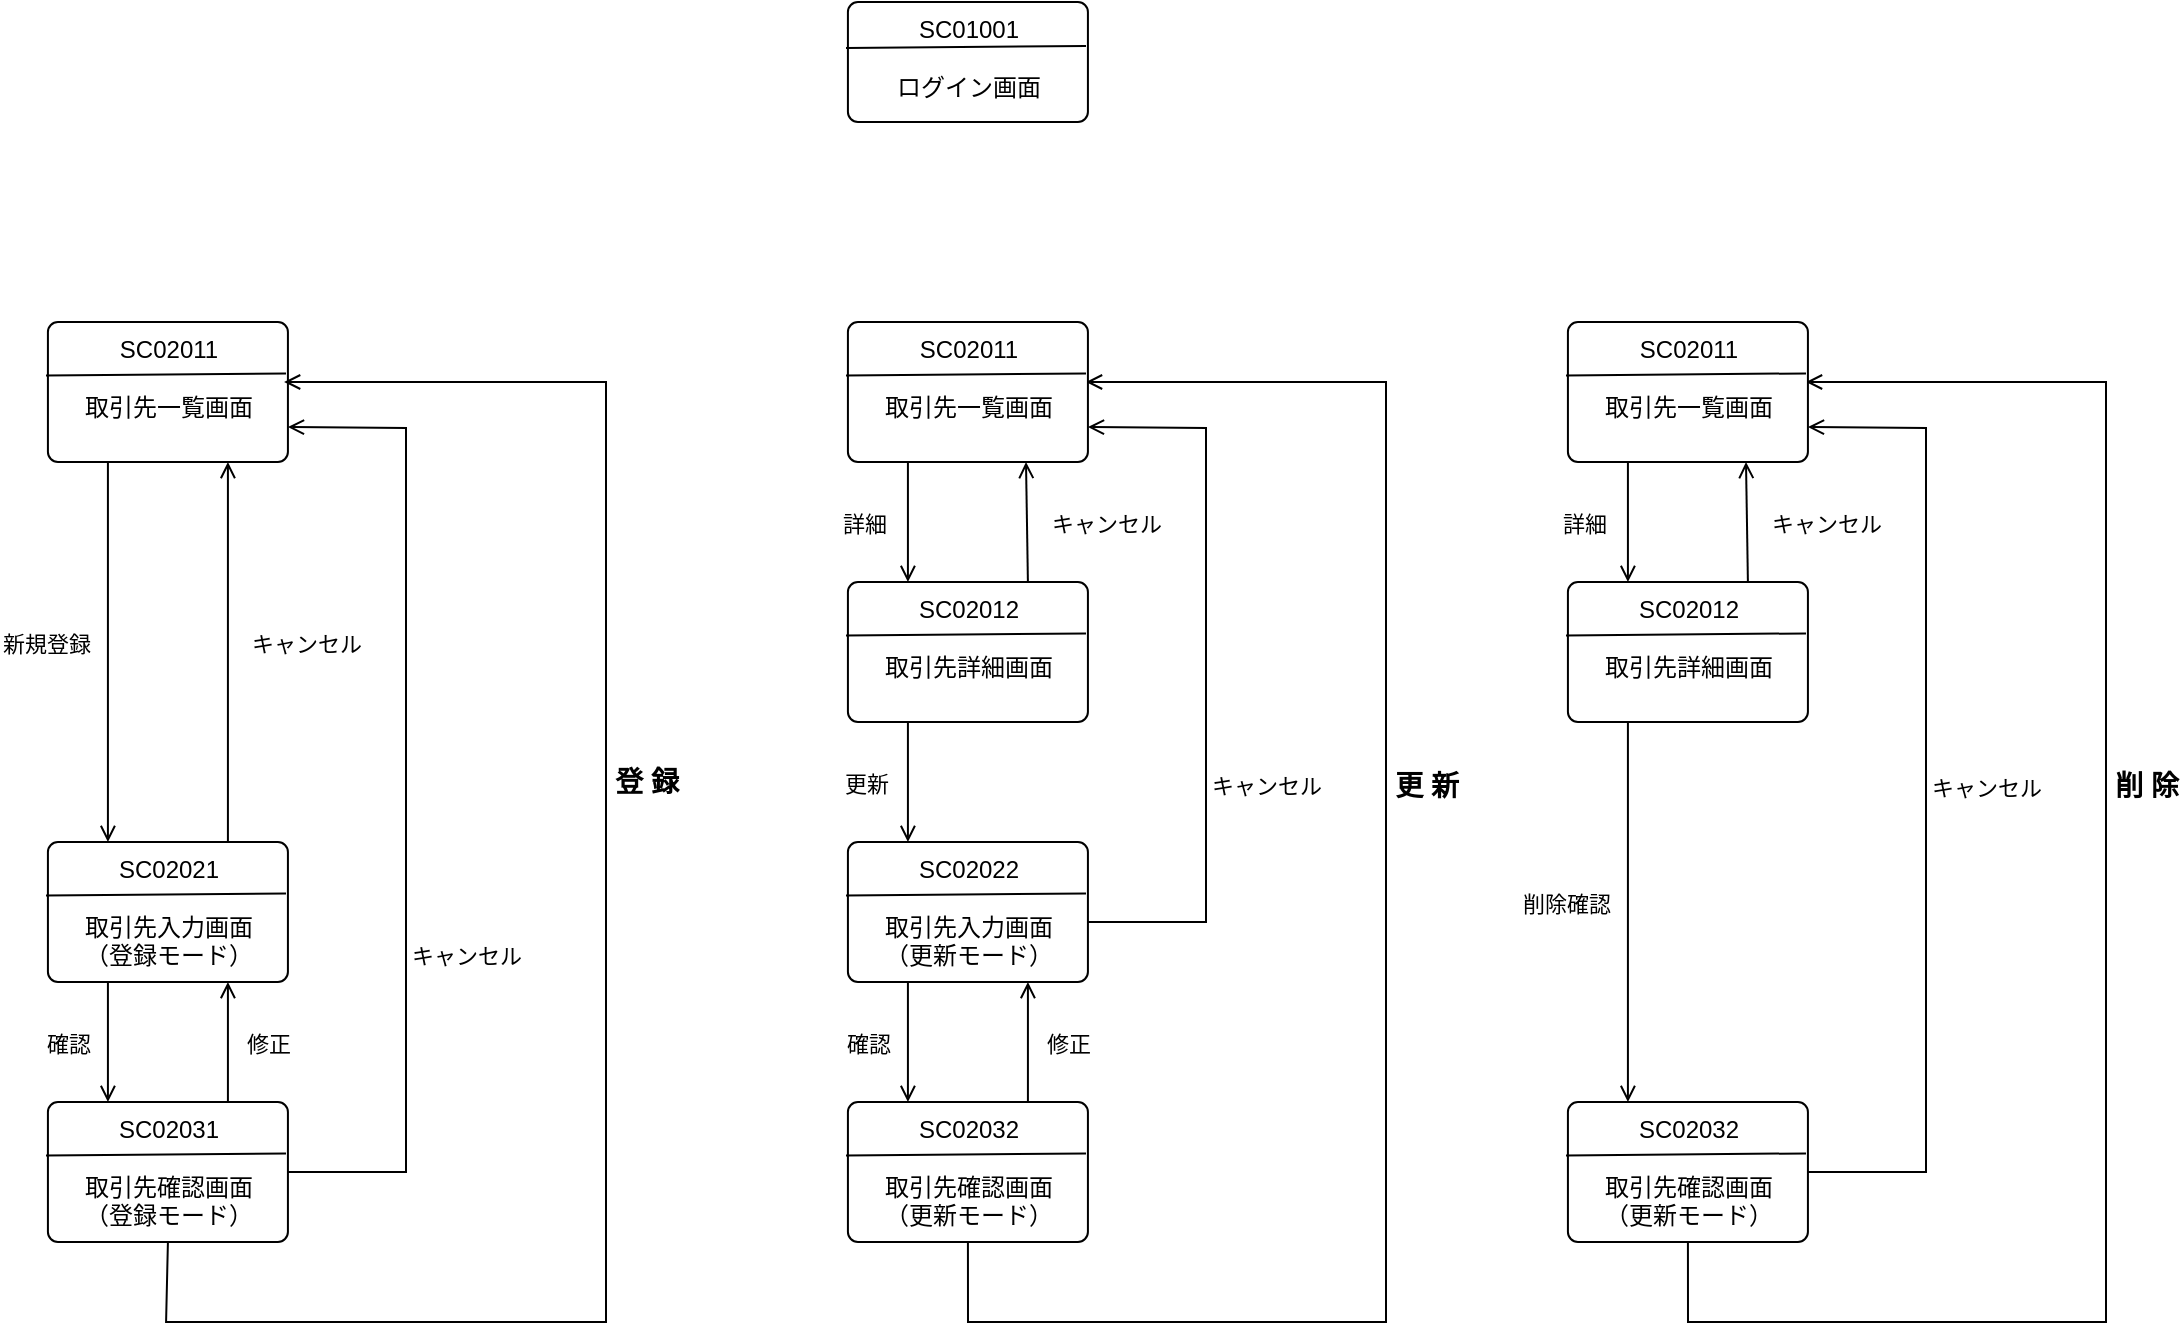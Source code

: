 <mxfile version="19.0.3" type="device"><diagram id="TQTyM2QLJ7rGSNO1xiFE" name="ページ1"><mxGraphModel dx="1422" dy="865" grid="1" gridSize="10" guides="1" tooltips="1" connect="1" arrows="1" fold="1" page="1" pageScale="1" pageWidth="1169" pageHeight="827" math="0" shadow="0"><root><mxCell id="0"/><mxCell id="1" parent="0"/><mxCell id="pgs41w67-Y9eBBcri_Sg-5" value="SC01001&lt;br&gt;&lt;br&gt;ログイン画面" style="html=1;align=center;verticalAlign=top;rounded=1;absoluteArcSize=1;arcSize=10;dashed=0;" parent="1" vertex="1"><mxGeometry x="480.96" y="60" width="120" height="60" as="geometry"/></mxCell><mxCell id="pgs41w67-Y9eBBcri_Sg-6" value="" style="endArrow=none;html=1;rounded=0;exitX=-0.008;exitY=0.383;exitDx=0;exitDy=0;entryX=0.992;entryY=0.367;entryDx=0;entryDy=0;exitPerimeter=0;entryPerimeter=0;" parent="1" source="pgs41w67-Y9eBBcri_Sg-5" target="pgs41w67-Y9eBBcri_Sg-5" edge="1"><mxGeometry width="50" height="50" relative="1" as="geometry"><mxPoint x="500" y="340" as="sourcePoint"/><mxPoint x="550" y="290" as="targetPoint"/></mxGeometry></mxCell><mxCell id="pgs41w67-Y9eBBcri_Sg-20" value="" style="group" parent="1" vertex="1" connectable="0"><mxGeometry x="80.96" y="610" width="120" height="70" as="geometry"/></mxCell><mxCell id="pgs41w67-Y9eBBcri_Sg-21" value="SC02031&lt;br&gt;&lt;br&gt;取引先確認画面&lt;br&gt;（登録モード）" style="html=1;align=center;verticalAlign=top;rounded=1;absoluteArcSize=1;arcSize=10;dashed=0;" parent="pgs41w67-Y9eBBcri_Sg-20" vertex="1"><mxGeometry width="120" height="70" as="geometry"/></mxCell><mxCell id="pgs41w67-Y9eBBcri_Sg-22" value="" style="endArrow=none;html=1;rounded=0;exitX=-0.008;exitY=0.383;exitDx=0;exitDy=0;entryX=0.992;entryY=0.367;entryDx=0;entryDy=0;exitPerimeter=0;entryPerimeter=0;" parent="pgs41w67-Y9eBBcri_Sg-20" source="pgs41w67-Y9eBBcri_Sg-21" target="pgs41w67-Y9eBBcri_Sg-21" edge="1"><mxGeometry width="50" height="50" relative="1" as="geometry"><mxPoint x="270" y="210.0" as="sourcePoint"/><mxPoint x="320" y="151.667" as="targetPoint"/></mxGeometry></mxCell><mxCell id="pgs41w67-Y9eBBcri_Sg-18" value="SC02021&lt;br&gt;&lt;br&gt;取引先入力画面&lt;br&gt;（登録モード）" style="html=1;align=center;verticalAlign=top;rounded=1;absoluteArcSize=1;arcSize=10;dashed=0;" parent="1" vertex="1"><mxGeometry x="80.96" y="480" width="120" height="70" as="geometry"/></mxCell><mxCell id="pgs41w67-Y9eBBcri_Sg-19" value="" style="endArrow=none;html=1;rounded=0;exitX=-0.008;exitY=0.383;exitDx=0;exitDy=0;entryX=0.992;entryY=0.367;entryDx=0;entryDy=0;exitPerimeter=0;entryPerimeter=0;" parent="1" source="pgs41w67-Y9eBBcri_Sg-18" target="pgs41w67-Y9eBBcri_Sg-18" edge="1"><mxGeometry width="50" height="50" relative="1" as="geometry"><mxPoint x="380.96" y="680" as="sourcePoint"/><mxPoint x="430.96" y="621.667" as="targetPoint"/></mxGeometry></mxCell><mxCell id="pgs41w67-Y9eBBcri_Sg-25" value="" style="group" parent="1" vertex="1" connectable="0"><mxGeometry x="80.96" y="220" width="120" height="70" as="geometry"/></mxCell><mxCell id="pgs41w67-Y9eBBcri_Sg-26" value="SC02011&lt;br&gt;&lt;br&gt;取引先一覧画面" style="html=1;align=center;verticalAlign=top;rounded=1;absoluteArcSize=1;arcSize=10;dashed=0;" parent="pgs41w67-Y9eBBcri_Sg-25" vertex="1"><mxGeometry width="120" height="70" as="geometry"/></mxCell><mxCell id="pgs41w67-Y9eBBcri_Sg-27" value="" style="endArrow=none;html=1;rounded=0;exitX=-0.008;exitY=0.383;exitDx=0;exitDy=0;entryX=0.992;entryY=0.367;entryDx=0;entryDy=0;exitPerimeter=0;entryPerimeter=0;" parent="pgs41w67-Y9eBBcri_Sg-25" source="pgs41w67-Y9eBBcri_Sg-26" target="pgs41w67-Y9eBBcri_Sg-26" edge="1"><mxGeometry width="50" height="50" relative="1" as="geometry"><mxPoint x="270" y="210.0" as="sourcePoint"/><mxPoint x="320" y="151.667" as="targetPoint"/></mxGeometry></mxCell><mxCell id="pgs41w67-Y9eBBcri_Sg-43" value="新規登録" style="html=1;verticalAlign=bottom;labelBackgroundColor=none;endArrow=open;endFill=0;rounded=0;exitX=0.25;exitY=1;exitDx=0;exitDy=0;entryX=0.25;entryY=0;entryDx=0;entryDy=0;" parent="1" source="pgs41w67-Y9eBBcri_Sg-26" target="pgs41w67-Y9eBBcri_Sg-18" edge="1"><mxGeometry x="0.053" y="-31" width="160" relative="1" as="geometry"><mxPoint x="340.96" y="480" as="sourcePoint"/><mxPoint x="500.96" y="480" as="targetPoint"/><mxPoint as="offset"/></mxGeometry></mxCell><mxCell id="pgs41w67-Y9eBBcri_Sg-44" value="キャンセル" style="html=1;verticalAlign=bottom;labelBackgroundColor=none;endArrow=open;endFill=0;rounded=0;exitX=0.75;exitY=0;exitDx=0;exitDy=0;entryX=0.75;entryY=1;entryDx=0;entryDy=0;" parent="1" source="pgs41w67-Y9eBBcri_Sg-18" target="pgs41w67-Y9eBBcri_Sg-26" edge="1"><mxGeometry x="-0.053" y="-39" width="160" relative="1" as="geometry"><mxPoint x="120.96" y="430" as="sourcePoint"/><mxPoint x="180.96" y="420" as="targetPoint"/><mxPoint as="offset"/></mxGeometry></mxCell><mxCell id="pgs41w67-Y9eBBcri_Sg-45" value="確認" style="html=1;verticalAlign=bottom;labelBackgroundColor=none;endArrow=open;endFill=0;rounded=0;exitX=0.25;exitY=1;exitDx=0;exitDy=0;entryX=0.25;entryY=0;entryDx=0;entryDy=0;" parent="1" source="pgs41w67-Y9eBBcri_Sg-18" target="pgs41w67-Y9eBBcri_Sg-21" edge="1"><mxGeometry x="0.333" y="-20" width="160" relative="1" as="geometry"><mxPoint x="120.96" y="498" as="sourcePoint"/><mxPoint x="120.96" y="558" as="targetPoint"/><mxPoint as="offset"/></mxGeometry></mxCell><mxCell id="pgs41w67-Y9eBBcri_Sg-46" value="修正" style="html=1;verticalAlign=bottom;labelBackgroundColor=none;endArrow=open;endFill=0;rounded=0;entryX=0.75;entryY=1;entryDx=0;entryDy=0;exitX=0.75;exitY=0;exitDx=0;exitDy=0;" parent="1" source="pgs41w67-Y9eBBcri_Sg-21" target="pgs41w67-Y9eBBcri_Sg-18" edge="1"><mxGeometry x="-0.333" y="-20" width="160" relative="1" as="geometry"><mxPoint x="190.96" y="600" as="sourcePoint"/><mxPoint x="230.96" y="550" as="targetPoint"/><mxPoint as="offset"/></mxGeometry></mxCell><mxCell id="pgs41w67-Y9eBBcri_Sg-48" value="" style="group" parent="1" vertex="1" connectable="0"><mxGeometry x="480.96" y="610" width="120" height="70" as="geometry"/></mxCell><mxCell id="pgs41w67-Y9eBBcri_Sg-49" value="SC02032&lt;br&gt;&lt;br&gt;取引先確認画面&lt;br&gt;（更新モード）" style="html=1;align=center;verticalAlign=top;rounded=1;absoluteArcSize=1;arcSize=10;dashed=0;" parent="pgs41w67-Y9eBBcri_Sg-48" vertex="1"><mxGeometry width="120" height="70" as="geometry"/></mxCell><mxCell id="pgs41w67-Y9eBBcri_Sg-50" value="" style="endArrow=none;html=1;rounded=0;exitX=-0.008;exitY=0.383;exitDx=0;exitDy=0;entryX=0.992;entryY=0.367;entryDx=0;entryDy=0;exitPerimeter=0;entryPerimeter=0;" parent="pgs41w67-Y9eBBcri_Sg-48" source="pgs41w67-Y9eBBcri_Sg-49" target="pgs41w67-Y9eBBcri_Sg-49" edge="1"><mxGeometry width="50" height="50" relative="1" as="geometry"><mxPoint x="270" y="210.0" as="sourcePoint"/><mxPoint x="320" y="151.667" as="targetPoint"/></mxGeometry></mxCell><mxCell id="pgs41w67-Y9eBBcri_Sg-51" value="SC02022&lt;br&gt;&lt;br&gt;取引先入力画面&lt;br&gt;（更新モード）" style="html=1;align=center;verticalAlign=top;rounded=1;absoluteArcSize=1;arcSize=10;dashed=0;" parent="1" vertex="1"><mxGeometry x="480.96" y="480" width="120" height="70" as="geometry"/></mxCell><mxCell id="pgs41w67-Y9eBBcri_Sg-52" value="" style="endArrow=none;html=1;rounded=0;exitX=-0.008;exitY=0.383;exitDx=0;exitDy=0;entryX=0.992;entryY=0.367;entryDx=0;entryDy=0;exitPerimeter=0;entryPerimeter=0;" parent="1" source="pgs41w67-Y9eBBcri_Sg-51" target="pgs41w67-Y9eBBcri_Sg-51" edge="1"><mxGeometry width="50" height="50" relative="1" as="geometry"><mxPoint x="780.96" y="680" as="sourcePoint"/><mxPoint x="830.96" y="621.667" as="targetPoint"/></mxGeometry></mxCell><mxCell id="pgs41w67-Y9eBBcri_Sg-53" value="" style="group" parent="1" vertex="1" connectable="0"><mxGeometry x="480.96" y="350" width="120" height="70" as="geometry"/></mxCell><mxCell id="pgs41w67-Y9eBBcri_Sg-54" value="SC02012&lt;br&gt;&lt;br&gt;取引先詳細画面" style="html=1;align=center;verticalAlign=top;rounded=1;absoluteArcSize=1;arcSize=10;dashed=0;" parent="pgs41w67-Y9eBBcri_Sg-53" vertex="1"><mxGeometry width="120" height="70" as="geometry"/></mxCell><mxCell id="pgs41w67-Y9eBBcri_Sg-55" value="" style="endArrow=none;html=1;rounded=0;exitX=-0.008;exitY=0.383;exitDx=0;exitDy=0;entryX=0.992;entryY=0.367;entryDx=0;entryDy=0;exitPerimeter=0;entryPerimeter=0;" parent="pgs41w67-Y9eBBcri_Sg-53" source="pgs41w67-Y9eBBcri_Sg-54" target="pgs41w67-Y9eBBcri_Sg-54" edge="1"><mxGeometry width="50" height="50" relative="1" as="geometry"><mxPoint x="270" y="210.0" as="sourcePoint"/><mxPoint x="320" y="151.667" as="targetPoint"/></mxGeometry></mxCell><mxCell id="pgs41w67-Y9eBBcri_Sg-56" value="更新" style="html=1;verticalAlign=bottom;labelBackgroundColor=none;endArrow=open;endFill=0;rounded=0;exitX=0.25;exitY=1;exitDx=0;exitDy=0;entryX=0.25;entryY=0;entryDx=0;entryDy=0;" parent="1" source="pgs41w67-Y9eBBcri_Sg-54" target="pgs41w67-Y9eBBcri_Sg-51" edge="1"><mxGeometry x="0.333" y="-21" width="160" relative="1" as="geometry"><mxPoint x="740.96" y="480" as="sourcePoint"/><mxPoint x="900.96" y="480" as="targetPoint"/><mxPoint as="offset"/></mxGeometry></mxCell><mxCell id="pgs41w67-Y9eBBcri_Sg-57" value="キャンセル" style="html=1;verticalAlign=bottom;labelBackgroundColor=none;endArrow=open;endFill=0;rounded=0;entryX=1;entryY=0.75;entryDx=0;entryDy=0;" parent="1" target="pgs41w67-Y9eBBcri_Sg-62" edge="1"><mxGeometry x="-0.353" y="-30" width="160" relative="1" as="geometry"><mxPoint x="601" y="520" as="sourcePoint"/><mxPoint x="610" y="270" as="targetPoint"/><mxPoint as="offset"/><Array as="points"><mxPoint x="660" y="520"/><mxPoint x="660" y="400"/><mxPoint x="660" y="273"/></Array></mxGeometry></mxCell><mxCell id="pgs41w67-Y9eBBcri_Sg-58" value="確認" style="html=1;verticalAlign=bottom;labelBackgroundColor=none;endArrow=open;endFill=0;rounded=0;exitX=0.25;exitY=1;exitDx=0;exitDy=0;entryX=0.25;entryY=0;entryDx=0;entryDy=0;" parent="1" source="pgs41w67-Y9eBBcri_Sg-51" target="pgs41w67-Y9eBBcri_Sg-49" edge="1"><mxGeometry x="0.333" y="-20" width="160" relative="1" as="geometry"><mxPoint x="520.96" y="498" as="sourcePoint"/><mxPoint x="520.96" y="558" as="targetPoint"/><mxPoint as="offset"/></mxGeometry></mxCell><mxCell id="pgs41w67-Y9eBBcri_Sg-59" value="修正" style="html=1;verticalAlign=bottom;labelBackgroundColor=none;endArrow=open;endFill=0;rounded=0;entryX=0.75;entryY=1;entryDx=0;entryDy=0;exitX=0.75;exitY=0;exitDx=0;exitDy=0;" parent="1" source="pgs41w67-Y9eBBcri_Sg-49" target="pgs41w67-Y9eBBcri_Sg-51" edge="1"><mxGeometry x="-0.333" y="-20" width="160" relative="1" as="geometry"><mxPoint x="590.96" y="600" as="sourcePoint"/><mxPoint x="630.96" y="550" as="targetPoint"/><mxPoint as="offset"/></mxGeometry></mxCell><mxCell id="pgs41w67-Y9eBBcri_Sg-60" value="&lt;font style=&quot;font-size: 14px;&quot;&gt;&lt;b&gt;更 新&lt;/b&gt;&lt;/font&gt;" style="html=1;verticalAlign=bottom;labelBackgroundColor=none;endArrow=open;endFill=0;rounded=0;exitX=0.5;exitY=1;exitDx=0;exitDy=0;" parent="1" source="pgs41w67-Y9eBBcri_Sg-49" edge="1"><mxGeometry x="0.165" y="-20" width="160" relative="1" as="geometry"><mxPoint x="550.96" y="700" as="sourcePoint"/><mxPoint x="600" y="250" as="targetPoint"/><mxPoint as="offset"/><Array as="points"><mxPoint x="541" y="720"/><mxPoint x="750" y="720"/><mxPoint x="750" y="490"/><mxPoint x="750" y="250"/></Array></mxGeometry></mxCell><mxCell id="pgs41w67-Y9eBBcri_Sg-61" value="" style="group" parent="1" vertex="1" connectable="0"><mxGeometry x="480.96" y="220" width="120" height="70" as="geometry"/></mxCell><mxCell id="pgs41w67-Y9eBBcri_Sg-62" value="SC02011&lt;br&gt;&lt;br&gt;取引先一覧画面" style="html=1;align=center;verticalAlign=top;rounded=1;absoluteArcSize=1;arcSize=10;dashed=0;" parent="pgs41w67-Y9eBBcri_Sg-61" vertex="1"><mxGeometry width="120" height="70" as="geometry"/></mxCell><mxCell id="pgs41w67-Y9eBBcri_Sg-63" value="" style="endArrow=none;html=1;rounded=0;exitX=-0.008;exitY=0.383;exitDx=0;exitDy=0;entryX=0.992;entryY=0.367;entryDx=0;entryDy=0;exitPerimeter=0;entryPerimeter=0;" parent="pgs41w67-Y9eBBcri_Sg-61" source="pgs41w67-Y9eBBcri_Sg-62" target="pgs41w67-Y9eBBcri_Sg-62" edge="1"><mxGeometry width="50" height="50" relative="1" as="geometry"><mxPoint x="270" y="210.0" as="sourcePoint"/><mxPoint x="320" y="151.667" as="targetPoint"/></mxGeometry></mxCell><mxCell id="pgs41w67-Y9eBBcri_Sg-64" value="詳細" style="html=1;verticalAlign=bottom;labelBackgroundColor=none;endArrow=open;endFill=0;rounded=0;exitX=0.25;exitY=1;exitDx=0;exitDy=0;entryX=0.25;entryY=0;entryDx=0;entryDy=0;" parent="1" source="pgs41w67-Y9eBBcri_Sg-62" target="pgs41w67-Y9eBBcri_Sg-54" edge="1"><mxGeometry x="0.333" y="-22" width="160" relative="1" as="geometry"><mxPoint x="500" y="320" as="sourcePoint"/><mxPoint x="502" y="350" as="targetPoint"/><mxPoint as="offset"/></mxGeometry></mxCell><mxCell id="pgs41w67-Y9eBBcri_Sg-65" value="キャンセル" style="html=1;verticalAlign=bottom;labelBackgroundColor=none;endArrow=open;endFill=0;rounded=0;exitX=0.75;exitY=0;exitDx=0;exitDy=0;" parent="1" source="pgs41w67-Y9eBBcri_Sg-54" edge="1"><mxGeometry x="-0.354" y="-39" width="160" relative="1" as="geometry"><mxPoint x="580.96" y="490" as="sourcePoint"/><mxPoint x="570" y="290" as="targetPoint"/><mxPoint as="offset"/></mxGeometry></mxCell><mxCell id="pgs41w67-Y9eBBcri_Sg-84" value="" style="group" parent="1" vertex="1" connectable="0"><mxGeometry x="840.96" y="610" width="120" height="70" as="geometry"/></mxCell><mxCell id="pgs41w67-Y9eBBcri_Sg-85" value="SC02032&lt;br&gt;&lt;br&gt;取引先確認画面&lt;br&gt;（更新モード）" style="html=1;align=center;verticalAlign=top;rounded=1;absoluteArcSize=1;arcSize=10;dashed=0;" parent="pgs41w67-Y9eBBcri_Sg-84" vertex="1"><mxGeometry width="120" height="70" as="geometry"/></mxCell><mxCell id="pgs41w67-Y9eBBcri_Sg-86" value="" style="endArrow=none;html=1;rounded=0;exitX=-0.008;exitY=0.383;exitDx=0;exitDy=0;entryX=0.992;entryY=0.367;entryDx=0;entryDy=0;exitPerimeter=0;entryPerimeter=0;" parent="pgs41w67-Y9eBBcri_Sg-84" source="pgs41w67-Y9eBBcri_Sg-85" target="pgs41w67-Y9eBBcri_Sg-85" edge="1"><mxGeometry width="50" height="50" relative="1" as="geometry"><mxPoint x="270" y="210.0" as="sourcePoint"/><mxPoint x="320" y="151.667" as="targetPoint"/></mxGeometry></mxCell><mxCell id="pgs41w67-Y9eBBcri_Sg-89" value="" style="group" parent="1" vertex="1" connectable="0"><mxGeometry x="840.96" y="350" width="120" height="70" as="geometry"/></mxCell><mxCell id="pgs41w67-Y9eBBcri_Sg-90" value="SC02012&lt;br&gt;&lt;br&gt;取引先詳細画面" style="html=1;align=center;verticalAlign=top;rounded=1;absoluteArcSize=1;arcSize=10;dashed=0;" parent="pgs41w67-Y9eBBcri_Sg-89" vertex="1"><mxGeometry width="120" height="70" as="geometry"/></mxCell><mxCell id="pgs41w67-Y9eBBcri_Sg-91" value="" style="endArrow=none;html=1;rounded=0;exitX=-0.008;exitY=0.383;exitDx=0;exitDy=0;entryX=0.992;entryY=0.367;entryDx=0;entryDy=0;exitPerimeter=0;entryPerimeter=0;" parent="pgs41w67-Y9eBBcri_Sg-89" source="pgs41w67-Y9eBBcri_Sg-90" target="pgs41w67-Y9eBBcri_Sg-90" edge="1"><mxGeometry width="50" height="50" relative="1" as="geometry"><mxPoint x="270" y="210.0" as="sourcePoint"/><mxPoint x="320" y="151.667" as="targetPoint"/></mxGeometry></mxCell><mxCell id="pgs41w67-Y9eBBcri_Sg-92" value="削除確認" style="html=1;verticalAlign=bottom;labelBackgroundColor=none;endArrow=open;endFill=0;rounded=0;exitX=0.25;exitY=1;exitDx=0;exitDy=0;entryX=0.25;entryY=0;entryDx=0;entryDy=0;" parent="1" source="pgs41w67-Y9eBBcri_Sg-90" target="pgs41w67-Y9eBBcri_Sg-85" edge="1"><mxGeometry x="0.053" y="-31" width="160" relative="1" as="geometry"><mxPoint x="1100.96" y="480" as="sourcePoint"/><mxPoint x="870.96" y="480" as="targetPoint"/><mxPoint as="offset"/></mxGeometry></mxCell><mxCell id="pgs41w67-Y9eBBcri_Sg-93" value="キャンセル" style="html=1;verticalAlign=bottom;labelBackgroundColor=none;endArrow=open;endFill=0;rounded=0;entryX=1;entryY=0.75;entryDx=0;entryDy=0;exitX=1;exitY=0.5;exitDx=0;exitDy=0;" parent="1" source="pgs41w67-Y9eBBcri_Sg-85" target="pgs41w67-Y9eBBcri_Sg-98" edge="1"><mxGeometry x="-0.01" y="-30" width="160" relative="1" as="geometry"><mxPoint x="961" y="520" as="sourcePoint"/><mxPoint x="970" y="270" as="targetPoint"/><mxPoint as="offset"/><Array as="points"><mxPoint x="1020" y="645"/><mxPoint x="1020" y="400"/><mxPoint x="1020" y="273"/></Array></mxGeometry></mxCell><mxCell id="pgs41w67-Y9eBBcri_Sg-96" value="&lt;font style=&quot;font-size: 14px;&quot;&gt;&lt;b&gt;削 除&lt;/b&gt;&lt;/font&gt;" style="html=1;verticalAlign=bottom;labelBackgroundColor=none;endArrow=open;endFill=0;rounded=0;exitX=0.5;exitY=1;exitDx=0;exitDy=0;" parent="1" source="pgs41w67-Y9eBBcri_Sg-85" edge="1"><mxGeometry x="0.165" y="-20" width="160" relative="1" as="geometry"><mxPoint x="910.96" y="700" as="sourcePoint"/><mxPoint x="960" y="250" as="targetPoint"/><mxPoint as="offset"/><Array as="points"><mxPoint x="901" y="720"/><mxPoint x="1110" y="720"/><mxPoint x="1110" y="490"/><mxPoint x="1110" y="250"/></Array></mxGeometry></mxCell><mxCell id="pgs41w67-Y9eBBcri_Sg-97" value="" style="group" parent="1" vertex="1" connectable="0"><mxGeometry x="840.96" y="220" width="120" height="70" as="geometry"/></mxCell><mxCell id="pgs41w67-Y9eBBcri_Sg-98" value="SC02011&lt;br&gt;&lt;br&gt;取引先一覧画面" style="html=1;align=center;verticalAlign=top;rounded=1;absoluteArcSize=1;arcSize=10;dashed=0;" parent="pgs41w67-Y9eBBcri_Sg-97" vertex="1"><mxGeometry width="120" height="70" as="geometry"/></mxCell><mxCell id="pgs41w67-Y9eBBcri_Sg-99" value="" style="endArrow=none;html=1;rounded=0;exitX=-0.008;exitY=0.383;exitDx=0;exitDy=0;entryX=0.992;entryY=0.367;entryDx=0;entryDy=0;exitPerimeter=0;entryPerimeter=0;" parent="pgs41w67-Y9eBBcri_Sg-97" source="pgs41w67-Y9eBBcri_Sg-98" target="pgs41w67-Y9eBBcri_Sg-98" edge="1"><mxGeometry width="50" height="50" relative="1" as="geometry"><mxPoint x="270" y="210.0" as="sourcePoint"/><mxPoint x="320" y="151.667" as="targetPoint"/></mxGeometry></mxCell><mxCell id="pgs41w67-Y9eBBcri_Sg-100" value="詳細" style="html=1;verticalAlign=bottom;labelBackgroundColor=none;endArrow=open;endFill=0;rounded=0;exitX=0.25;exitY=1;exitDx=0;exitDy=0;entryX=0.25;entryY=0;entryDx=0;entryDy=0;" parent="1" source="pgs41w67-Y9eBBcri_Sg-98" target="pgs41w67-Y9eBBcri_Sg-90" edge="1"><mxGeometry x="0.333" y="-22" width="160" relative="1" as="geometry"><mxPoint x="860" y="320" as="sourcePoint"/><mxPoint x="862" y="350" as="targetPoint"/><mxPoint as="offset"/></mxGeometry></mxCell><mxCell id="pgs41w67-Y9eBBcri_Sg-101" value="キャンセル" style="html=1;verticalAlign=bottom;labelBackgroundColor=none;endArrow=open;endFill=0;rounded=0;exitX=0.75;exitY=0;exitDx=0;exitDy=0;" parent="1" source="pgs41w67-Y9eBBcri_Sg-90" edge="1"><mxGeometry x="-0.354" y="-39" width="160" relative="1" as="geometry"><mxPoint x="940.96" y="490" as="sourcePoint"/><mxPoint x="930" y="290" as="targetPoint"/><mxPoint as="offset"/></mxGeometry></mxCell><mxCell id="pgs41w67-Y9eBBcri_Sg-102" value="&lt;font style=&quot;font-size: 14px;&quot;&gt;&lt;b&gt;登 録&lt;/b&gt;&lt;/font&gt;" style="html=1;verticalAlign=bottom;labelBackgroundColor=none;endArrow=open;endFill=0;rounded=0;exitX=0.5;exitY=1;exitDx=0;exitDy=0;" parent="1" source="pgs41w67-Y9eBBcri_Sg-21" edge="1"><mxGeometry x="0.165" y="-20" width="160" relative="1" as="geometry"><mxPoint x="140" y="690" as="sourcePoint"/><mxPoint x="199.04" y="250" as="targetPoint"/><mxPoint as="offset"/><Array as="points"><mxPoint x="140.04" y="720"/><mxPoint x="360" y="720"/><mxPoint x="360" y="490"/><mxPoint x="360" y="250"/></Array></mxGeometry></mxCell><mxCell id="pgs41w67-Y9eBBcri_Sg-103" value="キャンセル" style="html=1;verticalAlign=bottom;labelBackgroundColor=none;endArrow=open;endFill=0;rounded=0;entryX=1;entryY=0.75;entryDx=0;entryDy=0;exitX=1;exitY=0.5;exitDx=0;exitDy=0;" parent="1" source="pgs41w67-Y9eBBcri_Sg-21" target="pgs41w67-Y9eBBcri_Sg-26" edge="1"><mxGeometry x="-0.353" y="-30" width="160" relative="1" as="geometry"><mxPoint x="201" y="520" as="sourcePoint"/><mxPoint x="210" y="300" as="targetPoint"/><mxPoint as="offset"/><Array as="points"><mxPoint x="260" y="645"/><mxPoint x="260" y="400"/><mxPoint x="260" y="273"/></Array></mxGeometry></mxCell></root></mxGraphModel></diagram></mxfile>